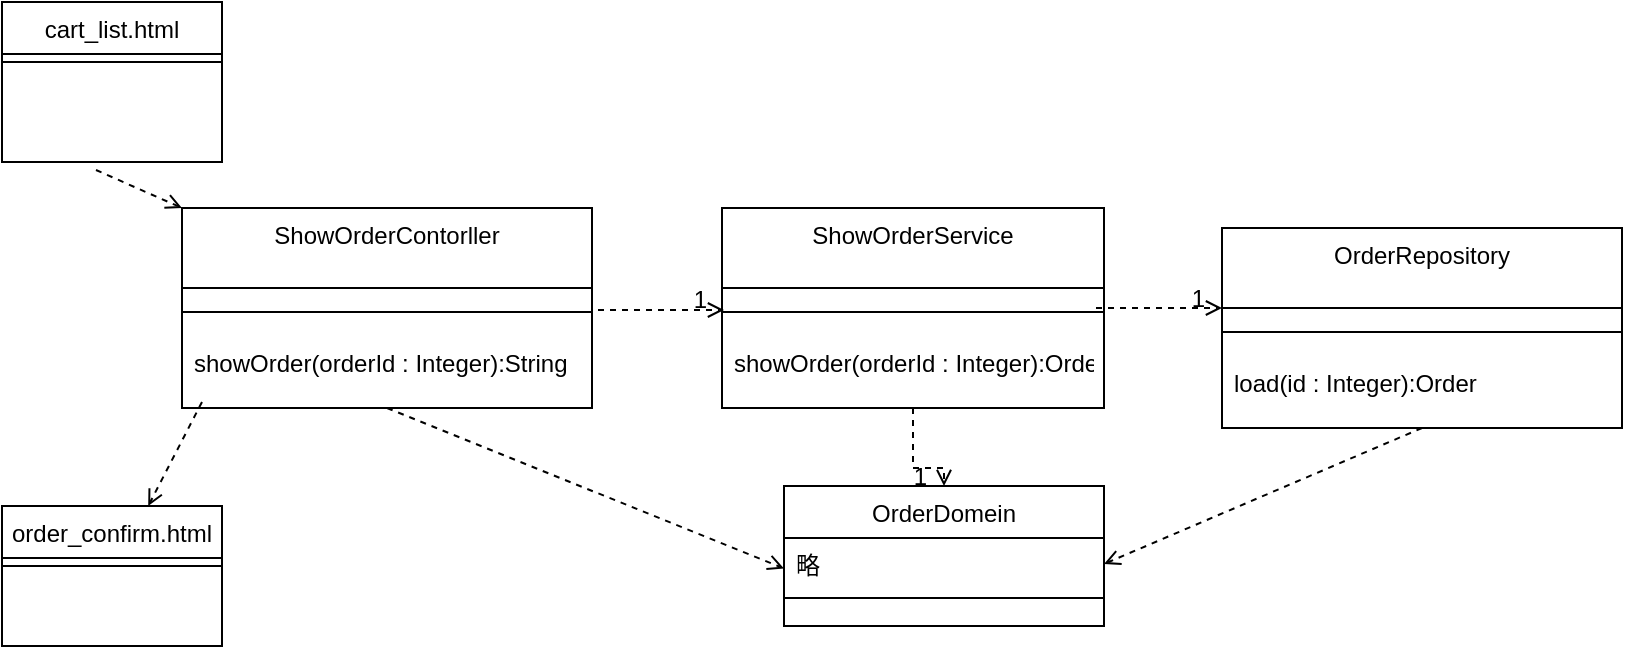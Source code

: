 <mxfile>
    <diagram id="NMmKcLKDBUJkcw3YmbGh" name="Page-1">
        <mxGraphModel dx="885" dy="675" grid="1" gridSize="10" guides="1" tooltips="1" connect="1" arrows="1" fold="1" page="1" pageScale="1" pageWidth="827" pageHeight="1169" math="0" shadow="0">
            <root>
                <mxCell id="0"/>
                <mxCell id="1" parent="0"/>
                <mxCell id="65" style="edgeStyle=none;html=1;exitX=0.5;exitY=0;exitDx=0;exitDy=0;dashed=1;" edge="1" parent="1" source="66">
                    <mxGeometry relative="1" as="geometry">
                        <mxPoint x="471" y="312" as="targetPoint"/>
                    </mxGeometry>
                </mxCell>
                <mxCell id="66" value="OrderDomein" style="swimlane;fontStyle=0;align=center;verticalAlign=top;childLayout=stackLayout;horizontal=1;startSize=26;horizontalStack=0;resizeParent=1;resizeLast=0;collapsible=1;marginBottom=0;rounded=0;shadow=0;strokeWidth=1;" vertex="1" parent="1">
                    <mxGeometry x="391" y="312" width="160" height="70" as="geometry">
                        <mxRectangle x="230" y="260" width="170" height="26" as="alternateBounds"/>
                    </mxGeometry>
                </mxCell>
                <mxCell id="67" value="略" style="text;align=left;verticalAlign=top;spacingLeft=4;spacingRight=4;overflow=hidden;rotatable=0;points=[[0,0.5],[1,0.5]];portConstraint=eastwest;" vertex="1" parent="66">
                    <mxGeometry y="26" width="160" height="26" as="geometry"/>
                </mxCell>
                <mxCell id="68" value="" style="line;html=1;strokeWidth=1;align=left;verticalAlign=middle;spacingTop=-1;spacingLeft=3;spacingRight=3;rotatable=0;labelPosition=right;points=[];portConstraint=eastwest;" vertex="1" parent="66">
                    <mxGeometry y="52" width="160" height="8" as="geometry"/>
                </mxCell>
                <mxCell id="69" value="OrderRepository" style="swimlane;fontStyle=0;align=center;verticalAlign=top;childLayout=stackLayout;horizontal=1;startSize=40;horizontalStack=0;resizeParent=1;resizeLast=0;collapsible=1;marginBottom=0;rounded=0;shadow=0;strokeWidth=1;" vertex="1" parent="1">
                    <mxGeometry x="610" y="183" width="200" height="100" as="geometry">
                        <mxRectangle x="550" y="140" width="160" height="26" as="alternateBounds"/>
                    </mxGeometry>
                </mxCell>
                <mxCell id="70" value="" style="line;html=1;strokeWidth=1;align=left;verticalAlign=middle;spacingTop=-1;spacingLeft=3;spacingRight=3;rotatable=0;labelPosition=right;points=[];portConstraint=eastwest;" vertex="1" parent="69">
                    <mxGeometry y="40" width="200" height="24" as="geometry"/>
                </mxCell>
                <mxCell id="71" value="load(id : Integer):Order" style="text;align=left;verticalAlign=top;spacingLeft=4;spacingRight=4;overflow=hidden;rotatable=0;points=[[0,0.5],[1,0.5]];portConstraint=eastwest;" vertex="1" parent="69">
                    <mxGeometry y="64" width="200" height="26" as="geometry"/>
                </mxCell>
                <mxCell id="72" value="" style="endArrow=open;shadow=0;strokeWidth=1;rounded=0;endFill=1;edgeStyle=elbowEdgeStyle;elbow=vertical;dashed=1;" edge="1" parent="1" target="69">
                    <mxGeometry x="0.5" y="41" relative="1" as="geometry">
                        <mxPoint x="547" y="223" as="sourcePoint"/>
                        <mxPoint x="573" y="175" as="targetPoint"/>
                        <mxPoint x="-40" y="32" as="offset"/>
                    </mxGeometry>
                </mxCell>
                <mxCell id="73" value="1" style="resizable=0;align=right;verticalAlign=bottom;labelBackgroundColor=none;fontSize=12;" connectable="0" vertex="1" parent="72">
                    <mxGeometry x="1" relative="1" as="geometry">
                        <mxPoint x="-7" y="4" as="offset"/>
                    </mxGeometry>
                </mxCell>
                <mxCell id="77" value="" style="endArrow=open;shadow=0;strokeWidth=1;rounded=0;endFill=1;edgeStyle=elbowEdgeStyle;elbow=vertical;dashed=1;exitX=0.5;exitY=1;exitDx=0;exitDy=0;entryX=0.5;entryY=0;entryDx=0;entryDy=0;" edge="1" parent="1" source="82" target="66">
                    <mxGeometry x="0.5" y="41" relative="1" as="geometry">
                        <mxPoint x="468" y="223" as="sourcePoint"/>
                        <mxPoint x="470" y="413" as="targetPoint"/>
                        <mxPoint x="-40" y="32" as="offset"/>
                        <Array as="points">
                            <mxPoint x="471" y="303"/>
                            <mxPoint x="420" y="323"/>
                            <mxPoint x="470" y="423"/>
                        </Array>
                    </mxGeometry>
                </mxCell>
                <mxCell id="78" value="1" style="resizable=0;align=right;verticalAlign=bottom;labelBackgroundColor=none;fontSize=12;" connectable="0" vertex="1" parent="77">
                    <mxGeometry x="1" relative="1" as="geometry">
                        <mxPoint x="-7" y="4" as="offset"/>
                    </mxGeometry>
                </mxCell>
                <mxCell id="82" value="ShowOrderService" style="swimlane;fontStyle=0;align=center;verticalAlign=top;childLayout=stackLayout;horizontal=1;startSize=40;horizontalStack=0;resizeParent=1;resizeLast=0;collapsible=1;marginBottom=0;rounded=0;shadow=0;strokeWidth=1;" vertex="1" parent="1">
                    <mxGeometry x="360" y="173" width="191" height="100" as="geometry">
                        <mxRectangle x="550" y="140" width="160" height="26" as="alternateBounds"/>
                    </mxGeometry>
                </mxCell>
                <mxCell id="83" value="" style="line;html=1;strokeWidth=1;align=left;verticalAlign=middle;spacingTop=-1;spacingLeft=3;spacingRight=3;rotatable=0;labelPosition=right;points=[];portConstraint=eastwest;" vertex="1" parent="82">
                    <mxGeometry y="40" width="191" height="24" as="geometry"/>
                </mxCell>
                <mxCell id="84" value="showOrder(orderId : Integer):Order" style="text;align=left;verticalAlign=top;spacingLeft=4;spacingRight=4;overflow=hidden;rotatable=0;points=[[0,0.5],[1,0.5]];portConstraint=eastwest;" vertex="1" parent="82">
                    <mxGeometry y="64" width="191" height="26" as="geometry"/>
                </mxCell>
                <mxCell id="85" value="ShowOrderContorller" style="swimlane;fontStyle=0;align=center;verticalAlign=top;childLayout=stackLayout;horizontal=1;startSize=40;horizontalStack=0;resizeParent=1;resizeLast=0;collapsible=1;marginBottom=0;rounded=0;shadow=0;strokeWidth=1;" vertex="1" parent="1">
                    <mxGeometry x="90" y="173" width="205" height="100" as="geometry">
                        <mxRectangle x="550" y="140" width="160" height="26" as="alternateBounds"/>
                    </mxGeometry>
                </mxCell>
                <mxCell id="86" value="" style="line;html=1;strokeWidth=1;align=left;verticalAlign=middle;spacingTop=-1;spacingLeft=3;spacingRight=3;rotatable=0;labelPosition=right;points=[];portConstraint=eastwest;" vertex="1" parent="85">
                    <mxGeometry y="40" width="205" height="24" as="geometry"/>
                </mxCell>
                <mxCell id="87" value="showOrder(orderId : Integer):String" style="text;align=left;verticalAlign=top;spacingLeft=4;spacingRight=4;overflow=hidden;rotatable=0;points=[[0,0.5],[1,0.5]];portConstraint=eastwest;" vertex="1" parent="85">
                    <mxGeometry y="64" width="205" height="26" as="geometry"/>
                </mxCell>
                <mxCell id="88" value="" style="endArrow=open;shadow=0;strokeWidth=1;rounded=0;endFill=1;edgeStyle=elbowEdgeStyle;elbow=vertical;dashed=1;" edge="1" parent="1">
                    <mxGeometry x="0.5" y="41" relative="1" as="geometry">
                        <mxPoint x="298" y="224" as="sourcePoint"/>
                        <mxPoint x="361" y="223.529" as="targetPoint"/>
                        <mxPoint x="-40" y="32" as="offset"/>
                    </mxGeometry>
                </mxCell>
                <mxCell id="89" value="1" style="resizable=0;align=right;verticalAlign=bottom;labelBackgroundColor=none;fontSize=12;" connectable="0" vertex="1" parent="88">
                    <mxGeometry x="1" relative="1" as="geometry">
                        <mxPoint x="-7" y="4" as="offset"/>
                    </mxGeometry>
                </mxCell>
                <mxCell id="90" value="" style="endArrow=open;shadow=0;strokeWidth=1;rounded=0;endFill=1;elbow=vertical;dashed=1;exitX=0.5;exitY=1;exitDx=0;exitDy=0;" edge="1" parent="1" source="85">
                    <mxGeometry x="0.5" y="41" relative="1" as="geometry">
                        <mxPoint x="328" y="353.71" as="sourcePoint"/>
                        <mxPoint x="391" y="353.239" as="targetPoint"/>
                        <mxPoint x="-40" y="32" as="offset"/>
                    </mxGeometry>
                </mxCell>
                <mxCell id="91" value="" style="endArrow=open;shadow=0;strokeWidth=1;rounded=0;endFill=1;elbow=vertical;dashed=1;exitX=0.5;exitY=1;exitDx=0;exitDy=0;entryX=1;entryY=0.5;entryDx=0;entryDy=0;" edge="1" parent="1" source="69" target="67">
                    <mxGeometry x="0.5" y="41" relative="1" as="geometry">
                        <mxPoint x="580" y="312" as="sourcePoint"/>
                        <mxPoint x="768.5" y="392.239" as="targetPoint"/>
                        <mxPoint x="-40" y="32" as="offset"/>
                    </mxGeometry>
                </mxCell>
                <mxCell id="95" value="order_confirm.html" style="swimlane;fontStyle=0;align=center;verticalAlign=top;childLayout=stackLayout;horizontal=1;startSize=26;horizontalStack=0;resizeParent=1;resizeLast=0;collapsible=1;marginBottom=0;rounded=0;shadow=0;strokeWidth=1;" vertex="1" parent="1">
                    <mxGeometry y="322" width="110" height="70" as="geometry">
                        <mxRectangle x="230" y="260" width="170" height="26" as="alternateBounds"/>
                    </mxGeometry>
                </mxCell>
                <mxCell id="96" value="" style="line;html=1;strokeWidth=1;align=left;verticalAlign=middle;spacingTop=-1;spacingLeft=3;spacingRight=3;rotatable=0;labelPosition=right;points=[];portConstraint=eastwest;" vertex="1" parent="95">
                    <mxGeometry y="26" width="110" height="8" as="geometry"/>
                </mxCell>
                <mxCell id="97" value="" style="endArrow=open;shadow=0;strokeWidth=1;rounded=0;endFill=1;elbow=vertical;dashed=1;" edge="1" parent="1" target="95">
                    <mxGeometry x="0.5" y="41" relative="1" as="geometry">
                        <mxPoint x="100" y="270" as="sourcePoint"/>
                        <mxPoint x="421" y="363.239" as="targetPoint"/>
                        <mxPoint x="-40" y="32" as="offset"/>
                    </mxGeometry>
                </mxCell>
                <mxCell id="98" value="cart_list.html" style="swimlane;fontStyle=0;align=center;verticalAlign=top;childLayout=stackLayout;horizontal=1;startSize=26;horizontalStack=0;resizeParent=1;resizeLast=0;collapsible=1;marginBottom=0;rounded=0;shadow=0;strokeWidth=1;" vertex="1" parent="1">
                    <mxGeometry y="70" width="110" height="80" as="geometry">
                        <mxRectangle x="230" y="260" width="170" height="26" as="alternateBounds"/>
                    </mxGeometry>
                </mxCell>
                <mxCell id="99" value="" style="line;html=1;strokeWidth=1;align=left;verticalAlign=middle;spacingTop=-1;spacingLeft=3;spacingRight=3;rotatable=0;labelPosition=right;points=[];portConstraint=eastwest;" vertex="1" parent="98">
                    <mxGeometry y="26" width="110" height="8" as="geometry"/>
                </mxCell>
                <mxCell id="100" value="" style="endArrow=open;shadow=0;strokeWidth=1;rounded=0;endFill=1;elbow=vertical;dashed=1;entryX=0;entryY=0;entryDx=0;entryDy=0;" edge="1" parent="1" target="85">
                    <mxGeometry x="0.5" y="41" relative="1" as="geometry">
                        <mxPoint x="47" y="154" as="sourcePoint"/>
                        <mxPoint x="20.103" y="206" as="targetPoint"/>
                        <mxPoint x="-40" y="32" as="offset"/>
                    </mxGeometry>
                </mxCell>
            </root>
        </mxGraphModel>
    </diagram>
</mxfile>